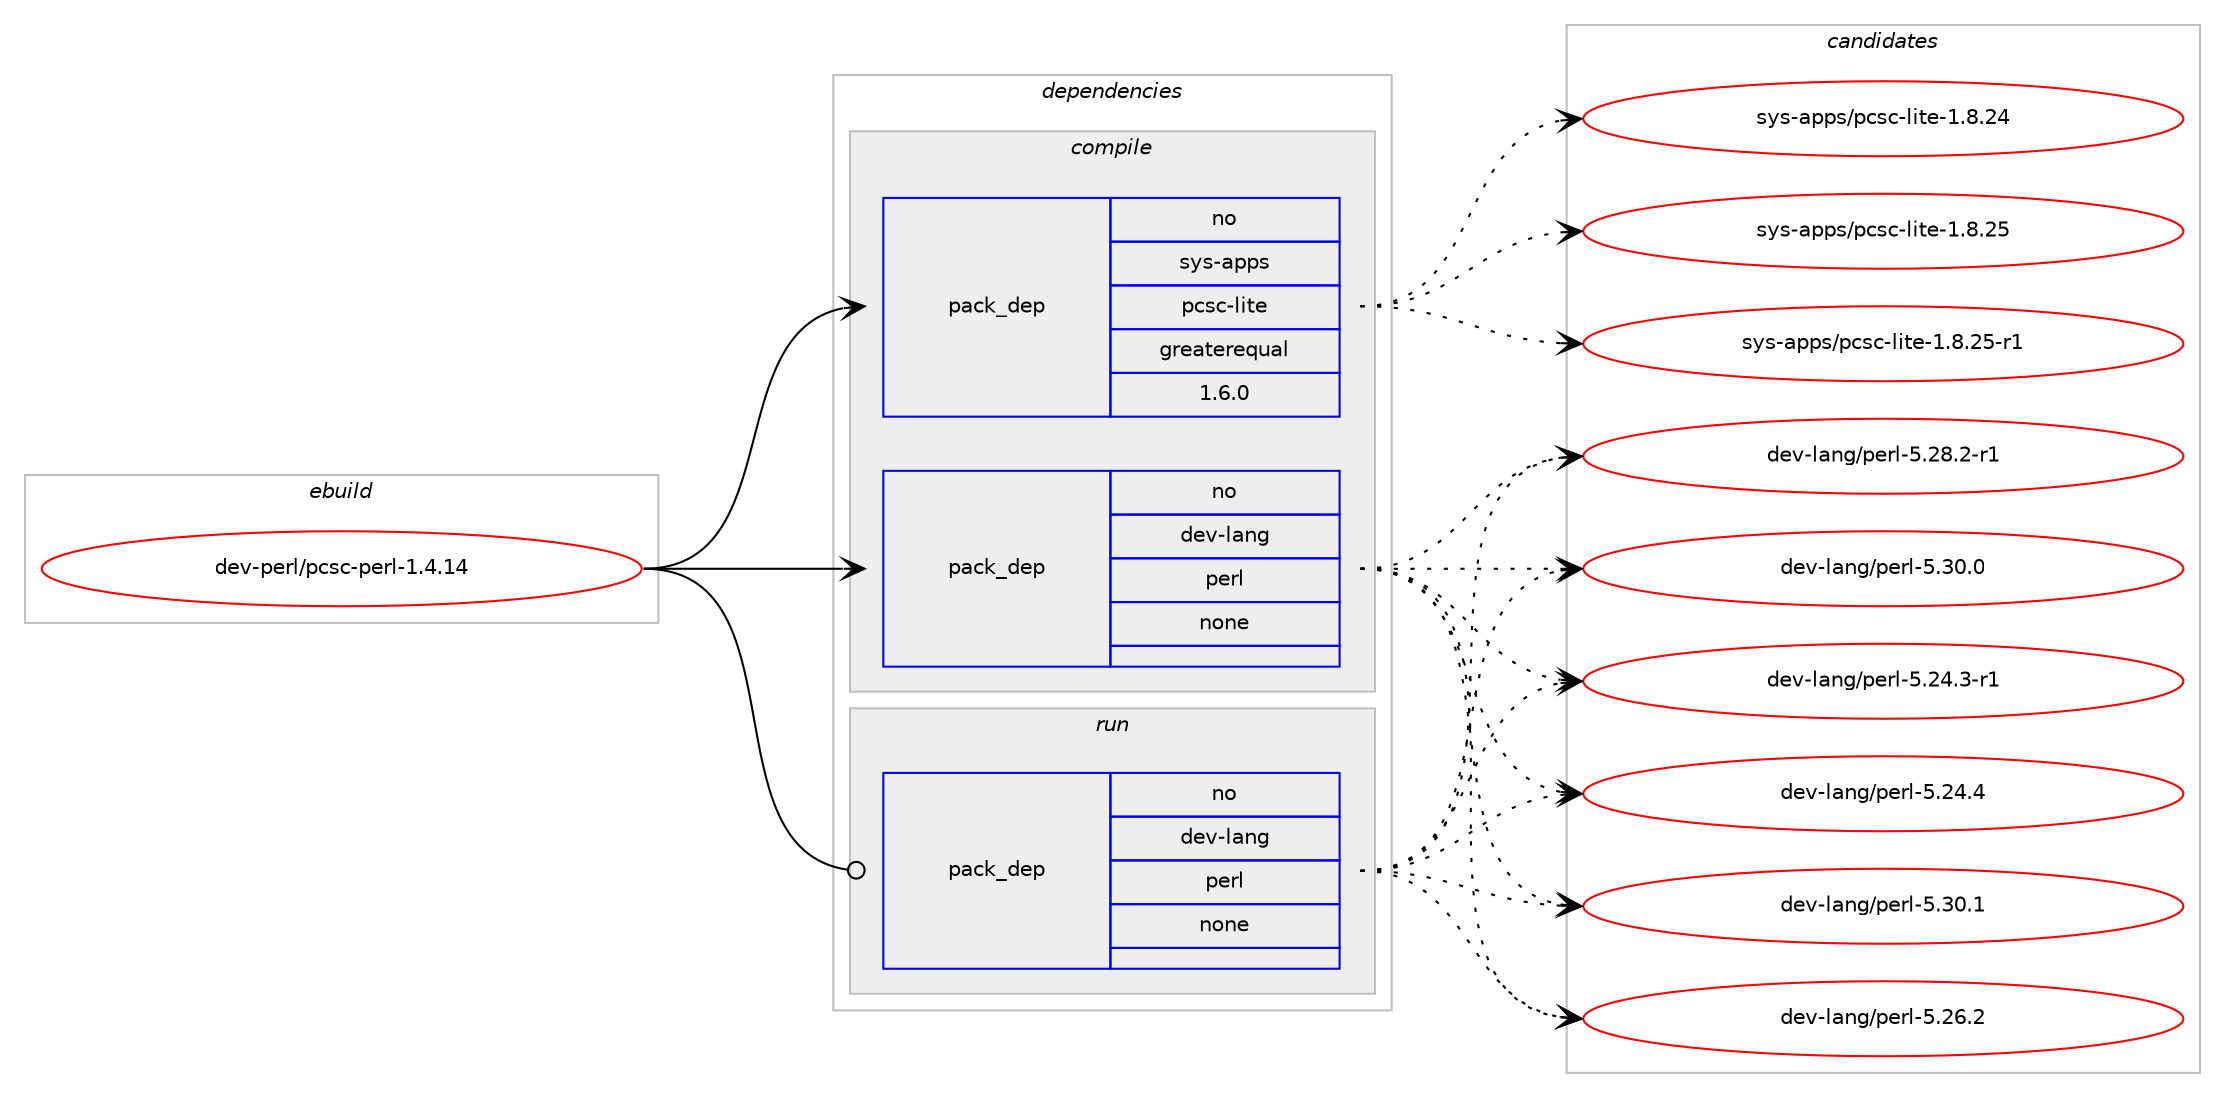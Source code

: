 digraph prolog {

# *************
# Graph options
# *************

newrank=true;
concentrate=true;
compound=true;
graph [rankdir=LR,fontname=Helvetica,fontsize=10,ranksep=1.5];#, ranksep=2.5, nodesep=0.2];
edge  [arrowhead=vee];
node  [fontname=Helvetica,fontsize=10];

# **********
# The ebuild
# **********

subgraph cluster_leftcol {
color=gray;
rank=same;
label=<<i>ebuild</i>>;
id [label="dev-perl/pcsc-perl-1.4.14", color=red, width=4, href="../dev-perl/pcsc-perl-1.4.14.svg"];
}

# ****************
# The dependencies
# ****************

subgraph cluster_midcol {
color=gray;
label=<<i>dependencies</i>>;
subgraph cluster_compile {
fillcolor="#eeeeee";
style=filled;
label=<<i>compile</i>>;
subgraph pack442489 {
dependency588796 [label=<<TABLE BORDER="0" CELLBORDER="1" CELLSPACING="0" CELLPADDING="4" WIDTH="220"><TR><TD ROWSPAN="6" CELLPADDING="30">pack_dep</TD></TR><TR><TD WIDTH="110">no</TD></TR><TR><TD>dev-lang</TD></TR><TR><TD>perl</TD></TR><TR><TD>none</TD></TR><TR><TD></TD></TR></TABLE>>, shape=none, color=blue];
}
id:e -> dependency588796:w [weight=20,style="solid",arrowhead="vee"];
subgraph pack442490 {
dependency588797 [label=<<TABLE BORDER="0" CELLBORDER="1" CELLSPACING="0" CELLPADDING="4" WIDTH="220"><TR><TD ROWSPAN="6" CELLPADDING="30">pack_dep</TD></TR><TR><TD WIDTH="110">no</TD></TR><TR><TD>sys-apps</TD></TR><TR><TD>pcsc-lite</TD></TR><TR><TD>greaterequal</TD></TR><TR><TD>1.6.0</TD></TR></TABLE>>, shape=none, color=blue];
}
id:e -> dependency588797:w [weight=20,style="solid",arrowhead="vee"];
}
subgraph cluster_compileandrun {
fillcolor="#eeeeee";
style=filled;
label=<<i>compile and run</i>>;
}
subgraph cluster_run {
fillcolor="#eeeeee";
style=filled;
label=<<i>run</i>>;
subgraph pack442491 {
dependency588798 [label=<<TABLE BORDER="0" CELLBORDER="1" CELLSPACING="0" CELLPADDING="4" WIDTH="220"><TR><TD ROWSPAN="6" CELLPADDING="30">pack_dep</TD></TR><TR><TD WIDTH="110">no</TD></TR><TR><TD>dev-lang</TD></TR><TR><TD>perl</TD></TR><TR><TD>none</TD></TR><TR><TD></TD></TR></TABLE>>, shape=none, color=blue];
}
id:e -> dependency588798:w [weight=20,style="solid",arrowhead="odot"];
}
}

# **************
# The candidates
# **************

subgraph cluster_choices {
rank=same;
color=gray;
label=<<i>candidates</i>>;

subgraph choice442489 {
color=black;
nodesep=1;
choice100101118451089711010347112101114108455346505246514511449 [label="dev-lang/perl-5.24.3-r1", color=red, width=4,href="../dev-lang/perl-5.24.3-r1.svg"];
choice10010111845108971101034711210111410845534650524652 [label="dev-lang/perl-5.24.4", color=red, width=4,href="../dev-lang/perl-5.24.4.svg"];
choice10010111845108971101034711210111410845534650544650 [label="dev-lang/perl-5.26.2", color=red, width=4,href="../dev-lang/perl-5.26.2.svg"];
choice100101118451089711010347112101114108455346505646504511449 [label="dev-lang/perl-5.28.2-r1", color=red, width=4,href="../dev-lang/perl-5.28.2-r1.svg"];
choice10010111845108971101034711210111410845534651484648 [label="dev-lang/perl-5.30.0", color=red, width=4,href="../dev-lang/perl-5.30.0.svg"];
choice10010111845108971101034711210111410845534651484649 [label="dev-lang/perl-5.30.1", color=red, width=4,href="../dev-lang/perl-5.30.1.svg"];
dependency588796:e -> choice100101118451089711010347112101114108455346505246514511449:w [style=dotted,weight="100"];
dependency588796:e -> choice10010111845108971101034711210111410845534650524652:w [style=dotted,weight="100"];
dependency588796:e -> choice10010111845108971101034711210111410845534650544650:w [style=dotted,weight="100"];
dependency588796:e -> choice100101118451089711010347112101114108455346505646504511449:w [style=dotted,weight="100"];
dependency588796:e -> choice10010111845108971101034711210111410845534651484648:w [style=dotted,weight="100"];
dependency588796:e -> choice10010111845108971101034711210111410845534651484649:w [style=dotted,weight="100"];
}
subgraph choice442490 {
color=black;
nodesep=1;
choice11512111545971121121154711299115994510810511610145494656465052 [label="sys-apps/pcsc-lite-1.8.24", color=red, width=4,href="../sys-apps/pcsc-lite-1.8.24.svg"];
choice11512111545971121121154711299115994510810511610145494656465053 [label="sys-apps/pcsc-lite-1.8.25", color=red, width=4,href="../sys-apps/pcsc-lite-1.8.25.svg"];
choice115121115459711211211547112991159945108105116101454946564650534511449 [label="sys-apps/pcsc-lite-1.8.25-r1", color=red, width=4,href="../sys-apps/pcsc-lite-1.8.25-r1.svg"];
dependency588797:e -> choice11512111545971121121154711299115994510810511610145494656465052:w [style=dotted,weight="100"];
dependency588797:e -> choice11512111545971121121154711299115994510810511610145494656465053:w [style=dotted,weight="100"];
dependency588797:e -> choice115121115459711211211547112991159945108105116101454946564650534511449:w [style=dotted,weight="100"];
}
subgraph choice442491 {
color=black;
nodesep=1;
choice100101118451089711010347112101114108455346505246514511449 [label="dev-lang/perl-5.24.3-r1", color=red, width=4,href="../dev-lang/perl-5.24.3-r1.svg"];
choice10010111845108971101034711210111410845534650524652 [label="dev-lang/perl-5.24.4", color=red, width=4,href="../dev-lang/perl-5.24.4.svg"];
choice10010111845108971101034711210111410845534650544650 [label="dev-lang/perl-5.26.2", color=red, width=4,href="../dev-lang/perl-5.26.2.svg"];
choice100101118451089711010347112101114108455346505646504511449 [label="dev-lang/perl-5.28.2-r1", color=red, width=4,href="../dev-lang/perl-5.28.2-r1.svg"];
choice10010111845108971101034711210111410845534651484648 [label="dev-lang/perl-5.30.0", color=red, width=4,href="../dev-lang/perl-5.30.0.svg"];
choice10010111845108971101034711210111410845534651484649 [label="dev-lang/perl-5.30.1", color=red, width=4,href="../dev-lang/perl-5.30.1.svg"];
dependency588798:e -> choice100101118451089711010347112101114108455346505246514511449:w [style=dotted,weight="100"];
dependency588798:e -> choice10010111845108971101034711210111410845534650524652:w [style=dotted,weight="100"];
dependency588798:e -> choice10010111845108971101034711210111410845534650544650:w [style=dotted,weight="100"];
dependency588798:e -> choice100101118451089711010347112101114108455346505646504511449:w [style=dotted,weight="100"];
dependency588798:e -> choice10010111845108971101034711210111410845534651484648:w [style=dotted,weight="100"];
dependency588798:e -> choice10010111845108971101034711210111410845534651484649:w [style=dotted,weight="100"];
}
}

}
